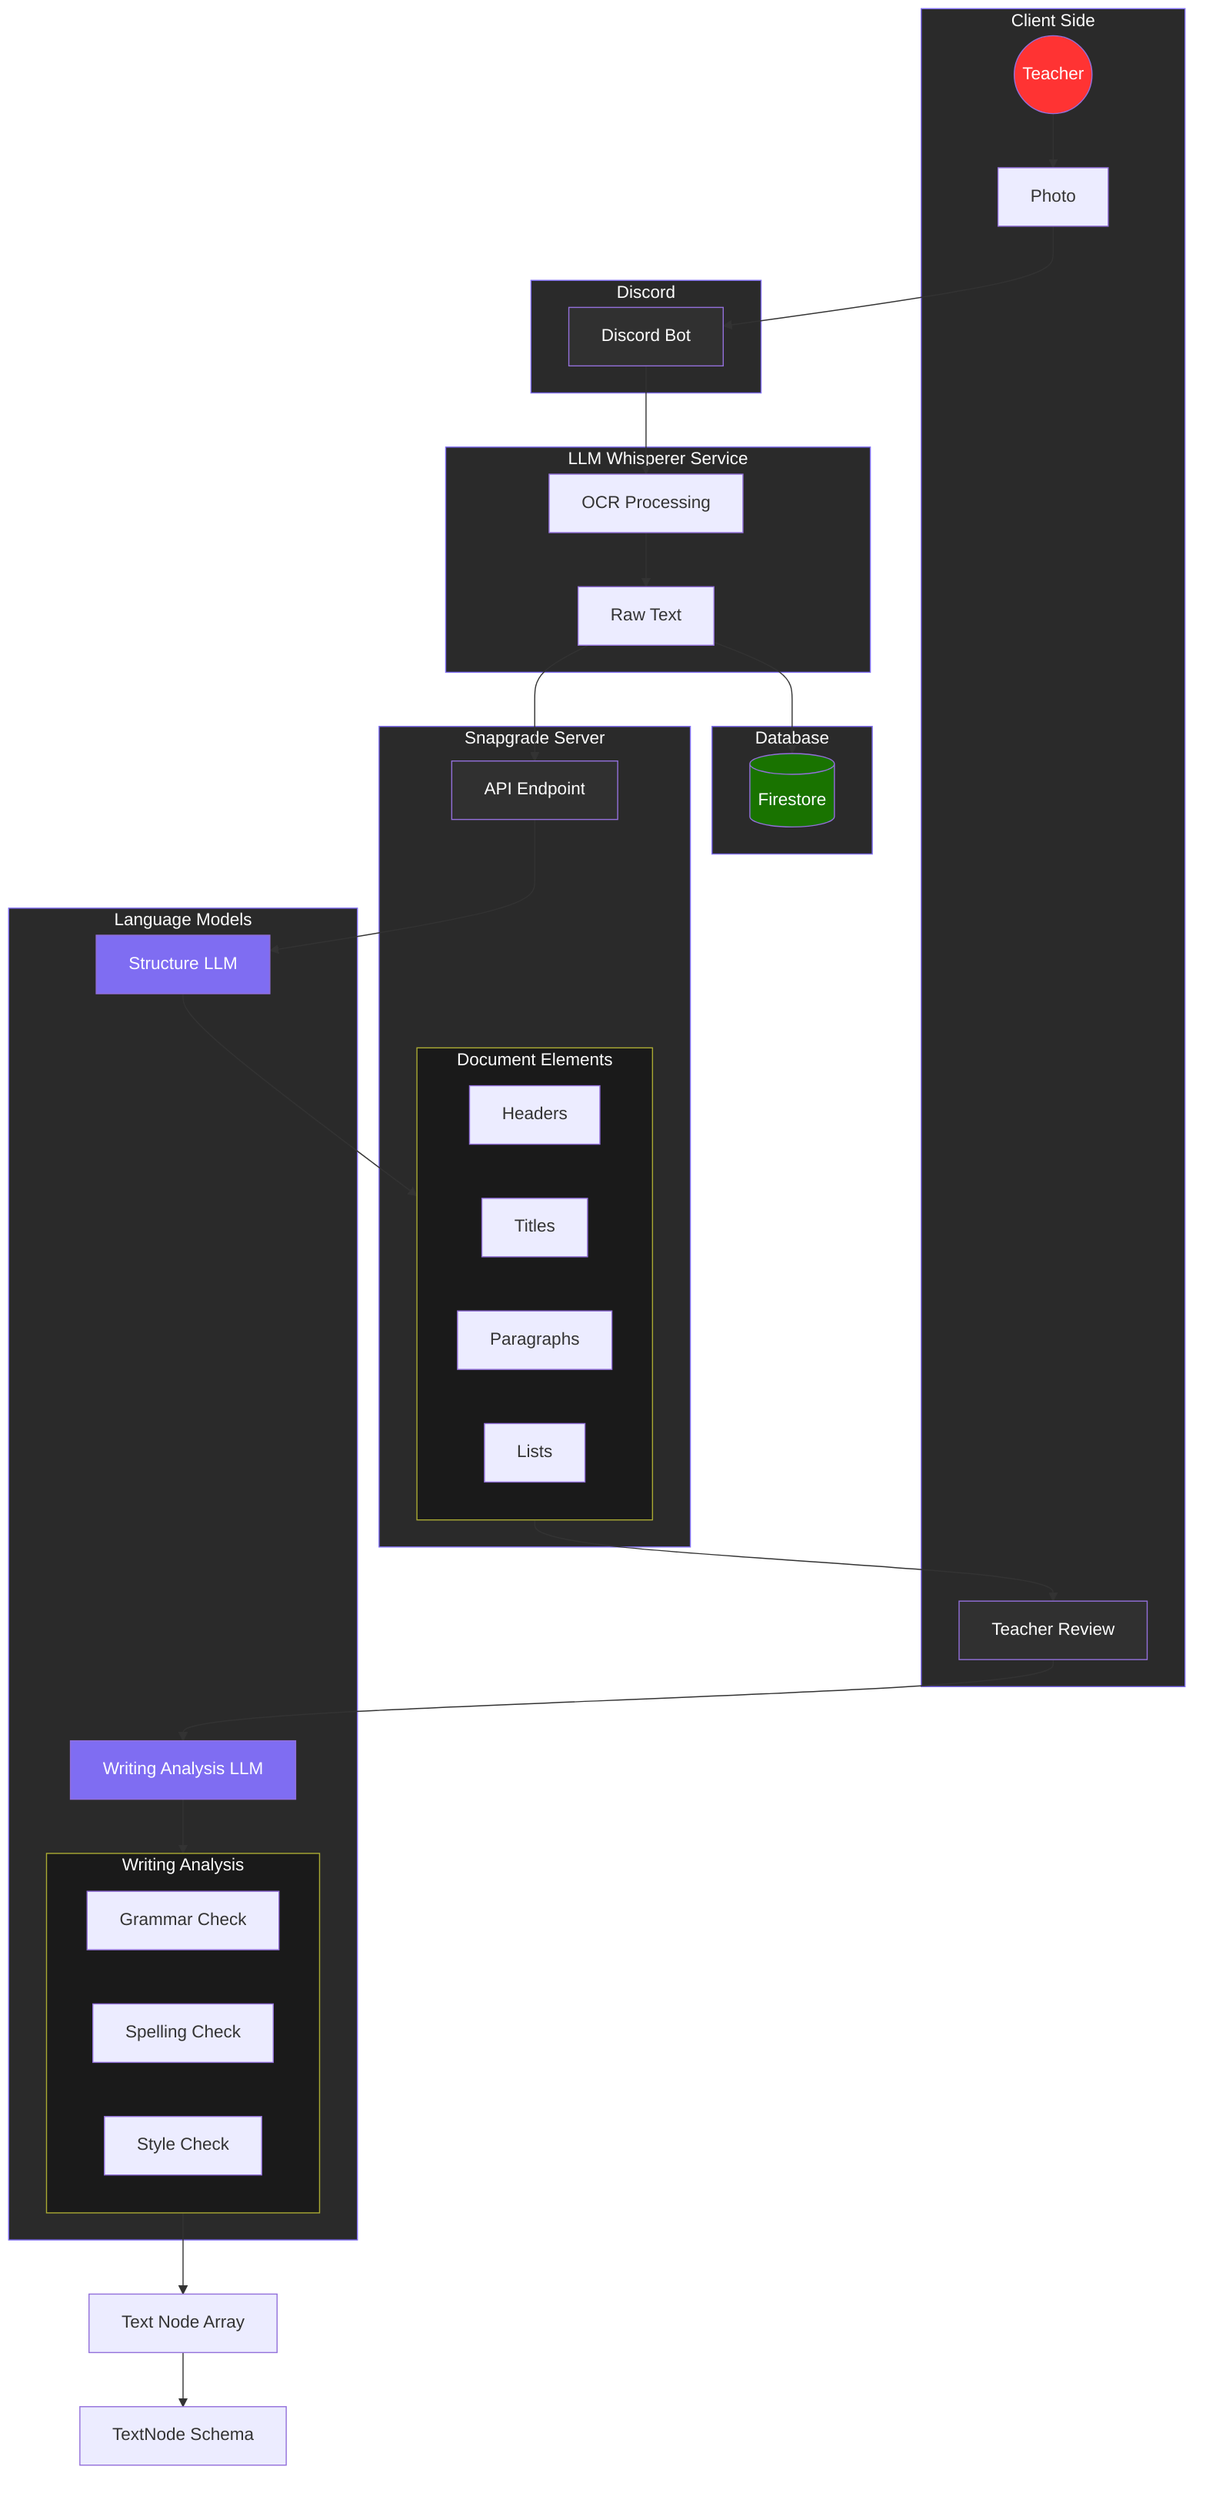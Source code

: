 flowchart TB
    subgraph Client[Client Side]
        User((Teacher)) --> Photo[Photo]
        Review[Teacher Review]
    end

    subgraph TG[Discord]
        TBot[Discord Bot]
        Photo --> TBot
    end

    subgraph LLMWhisperer[LLM Whisperer Service]
        OCR[OCR Processing]
        TBot --> OCR
        OCR --> RawText[Raw Text]
    end

    subgraph DB[Database]
        Firestore[(Firestore)]
        RawText --> Firestore
    end

    subgraph Server[Snapgrade Server]
        API[API Endpoint]
        RawText --> API
        
        subgraph DocElements[Document Elements]
            Headers[Headers]
            Titles[Titles]
            Paragraphs[Paragraphs]
            Lists[Lists]
        end
    end

    subgraph LLMs[Language Models]
        StructLLM[Structure LLM]
        WritingLLM[Writing Analysis LLM]

        API --> StructLLM
        StructLLM --> DocElements
        DocElements --> Review
        Review --> WritingLLM
        
        subgraph Analysis[Writing Analysis]
            Grammar[Grammar Check]
            Spelling[Spelling Check]
            Style[Style Check]
        end
        
        WritingLLM --> Analysis
    end

    Analysis --> Nodes[Text Node Array]
    Nodes --> Schema[TextNode Schema]

    classDef llm fill:#7f6df2,color:#fff
    classDef storage fill:#197300,color:#fff
    classDef process fill:#303030,color:#fff
    classDef user fill:#ff3333,color:#fff
    classDef group fill:#1a1a1a,color:#fff
    classDef actor fill:#2a2a2a,stroke:#7f6df2,color:#fff

    class StructLLM,WritingLLM llm
    class Firestore storage
    class TBot,API,Review process
    class User user
    class DocElements,Analysis group
    class Client,TG,LLMWhisperer,DB,Server,LLMs actor